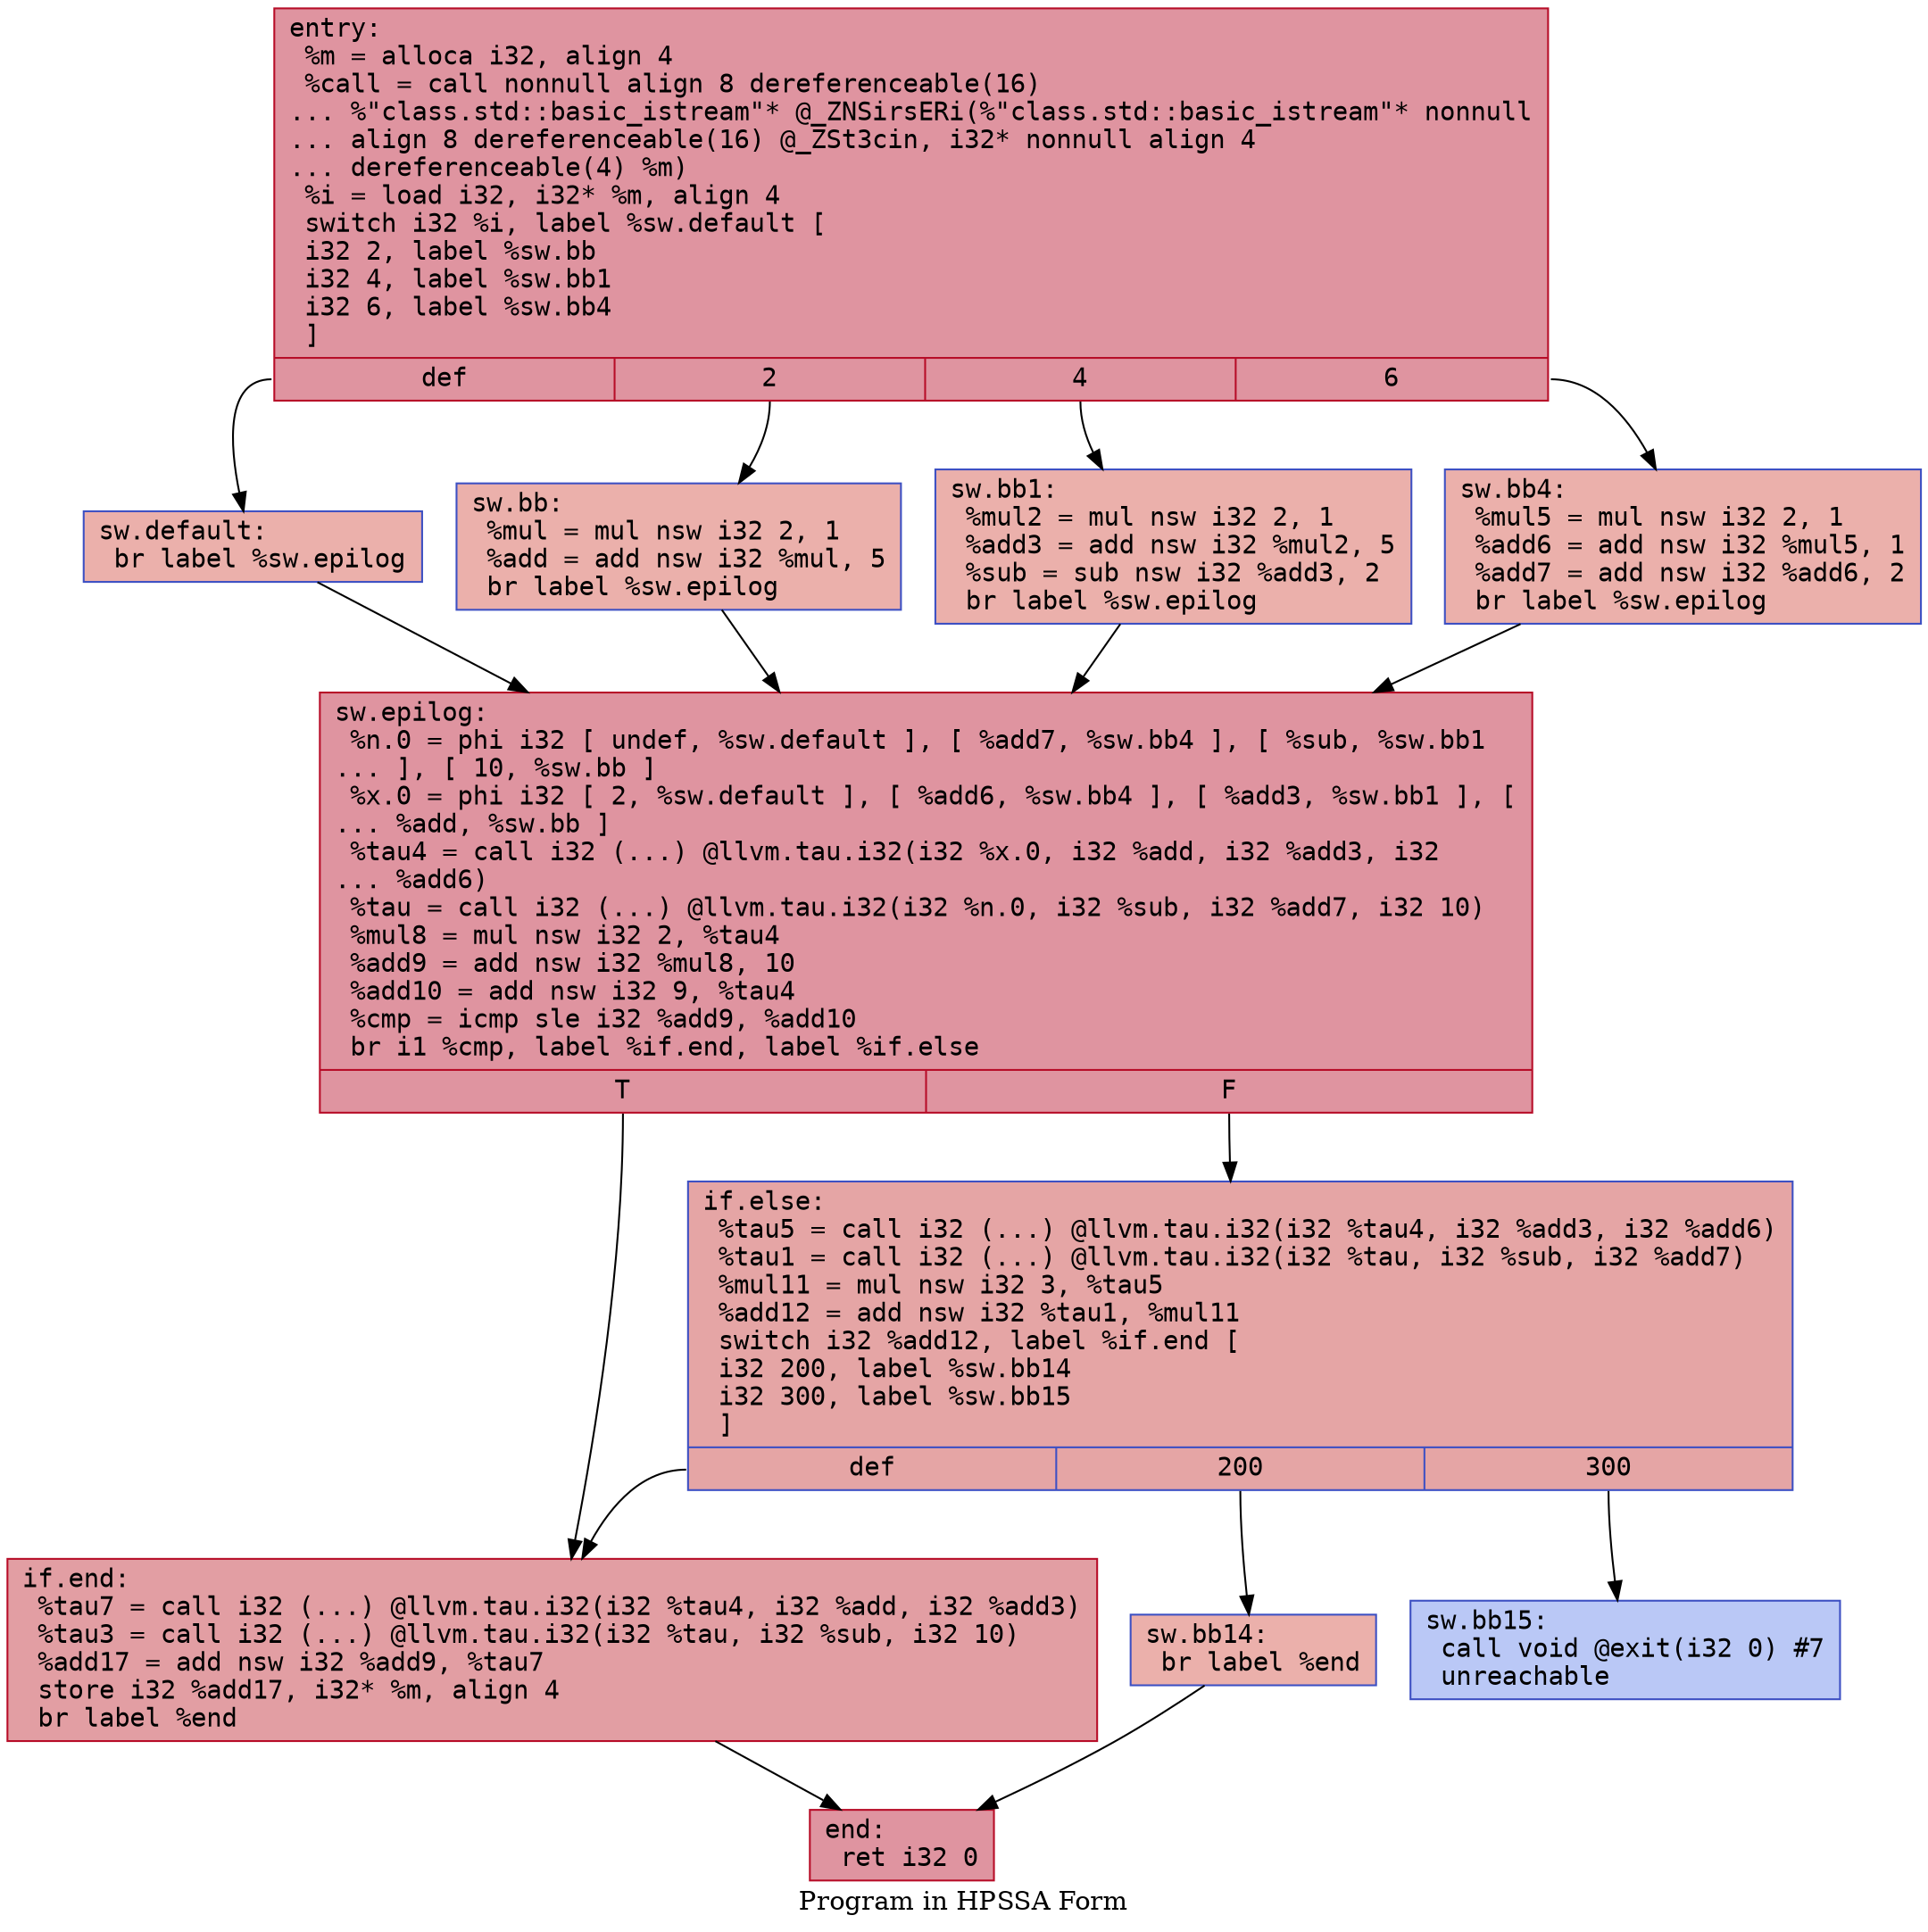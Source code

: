 digraph "CFG for 'main' function" {
	label="Program in HPSSA Form";
	node [fontname="Courier"];
	edge [fontname="Courier"];
	Node0x55d75e08d230 [shape=record,color="#b70d28ff", style=filled, fillcolor="#b70d2870",label="{entry:\l  %m = alloca i32, align 4\l  %call = call nonnull align 8 dereferenceable(16)\l... %\"class.std::basic_istream\"* @_ZNSirsERi(%\"class.std::basic_istream\"* nonnull\l... align 8 dereferenceable(16) @_ZSt3cin, i32* nonnull align 4\l... dereferenceable(4) %m)\l  %i = load i32, i32* %m, align 4\l  switch i32 %i, label %sw.default [\l    i32 2, label %sw.bb\l    i32 4, label %sw.bb1\l    i32 6, label %sw.bb4\l  ]\l|{<s0>def|<s1>2|<s2>4|<s3>6}}"];
	Node0x55d75e08d230:s0 -> Node0x55d75e08d670;
	Node0x55d75e08d230:s1 -> Node0x55d75e08d780;
	Node0x55d75e08d230:s2 -> Node0x55d75e08d880;
	Node0x55d75e08d230:s3 -> Node0x55d75e08d980;
	Node0x55d75e08d780 [shape=record,color="#3d50c3ff", style=filled, fillcolor="#d24b4070",label="{sw.bb:                                            \l  %mul = mul nsw i32 2, 1\l  %add = add nsw i32 %mul, 5\l  br label %sw.epilog\l}"];
	Node0x55d75e08d780 -> Node0x55d75e08dc30;
	Node0x55d75e08d880 [shape=record,color="#3d50c3ff", style=filled, fillcolor="#d24b4070",label="{sw.bb1:                                           \l  %mul2 = mul nsw i32 2, 1\l  %add3 = add nsw i32 %mul2, 5\l  %sub = sub nsw i32 %add3, 2\l  br label %sw.epilog\l}"];
	Node0x55d75e08d880 -> Node0x55d75e08dc30;
	Node0x55d75e08d980 [shape=record,color="#3d50c3ff", style=filled, fillcolor="#d24b4070",label="{sw.bb4:                                           \l  %mul5 = mul nsw i32 2, 1\l  %add6 = add nsw i32 %mul5, 1\l  %add7 = add nsw i32 %add6, 2\l  br label %sw.epilog\l}"];
	Node0x55d75e08d980 -> Node0x55d75e08dc30;
	Node0x55d75e08d670 [shape=record,color="#3d50c3ff", style=filled, fillcolor="#d24b4070",label="{sw.default:                                       \l  br label %sw.epilog\l}"];
	Node0x55d75e08d670 -> Node0x55d75e08dc30;
	Node0x55d75e08dc30 [shape=record,color="#b70d28ff", style=filled, fillcolor="#b70d2870",label="{sw.epilog:                                        \l  %n.0 = phi i32 [ undef, %sw.default ], [ %add7, %sw.bb4 ], [ %sub, %sw.bb1\l... ], [ 10, %sw.bb ]\l  %x.0 = phi i32 [ 2, %sw.default ], [ %add6, %sw.bb4 ], [ %add3, %sw.bb1 ], [\l... %add, %sw.bb ]\l  %tau4 = call i32 (...) @llvm.tau.i32(i32 %x.0, i32 %add, i32 %add3, i32\l... %add6)\l  %tau = call i32 (...) @llvm.tau.i32(i32 %n.0, i32 %sub, i32 %add7, i32 10)\l  %mul8 = mul nsw i32 2, %tau4\l  %add9 = add nsw i32 %mul8, 10\l  %add10 = add nsw i32 9, %tau4\l  %cmp = icmp sle i32 %add9, %add10\l  br i1 %cmp, label %if.end, label %if.else\l|{<s0>T|<s1>F}}"];
	Node0x55d75e08dc30:s0 -> Node0x55d75e08f480;
	Node0x55d75e08dc30:s1 -> Node0x55d75e08f4f0;
	Node0x55d75e08f4f0 [shape=record,color="#3d50c3ff", style=filled, fillcolor="#c5333470",label="{if.else:                                          \l  %tau5 = call i32 (...) @llvm.tau.i32(i32 %tau4, i32 %add3, i32 %add6)\l  %tau1 = call i32 (...) @llvm.tau.i32(i32 %tau, i32 %sub, i32 %add7)\l  %mul11 = mul nsw i32 3, %tau5\l  %add12 = add nsw i32 %tau1, %mul11\l  switch i32 %add12, label %if.end [\l    i32 200, label %sw.bb14\l    i32 300, label %sw.bb15\l  ]\l|{<s0>def|<s1>200|<s2>300}}"];
	Node0x55d75e08f4f0:s0 -> Node0x55d75e08f480;
	Node0x55d75e08f4f0:s1 -> Node0x55d75e08f8b0;
	Node0x55d75e08f4f0:s2 -> Node0x55d75e08f950;
	Node0x55d75e08f8b0 [shape=record,color="#3d50c3ff", style=filled, fillcolor="#d24b4070",label="{sw.bb14:                                          \l  br label %end\l}"];
	Node0x55d75e08f8b0 -> Node0x55d75e08fae0;
	Node0x55d75e08f950 [shape=record,color="#3d50c3ff", style=filled, fillcolor="#6282ea70",label="{sw.bb15:                                          \l  call void @exit(i32 0) #7\l  unreachable\l}"];
	Node0x55d75e08f480 [shape=record,color="#b70d28ff", style=filled, fillcolor="#be242e70",label="{if.end:                                           \l  %tau7 = call i32 (...) @llvm.tau.i32(i32 %tau4, i32 %add, i32 %add3)\l  %tau3 = call i32 (...) @llvm.tau.i32(i32 %tau, i32 %sub, i32 10)\l  %add17 = add nsw i32 %add9, %tau7\l  store i32 %add17, i32* %m, align 4\l  br label %end\l}"];
	Node0x55d75e08f480 -> Node0x55d75e08fae0;
	Node0x55d75e08fae0 [shape=record,color="#b70d28ff", style=filled, fillcolor="#b70d2870",label="{end:                                              \l  ret i32 0\l}"];
}
